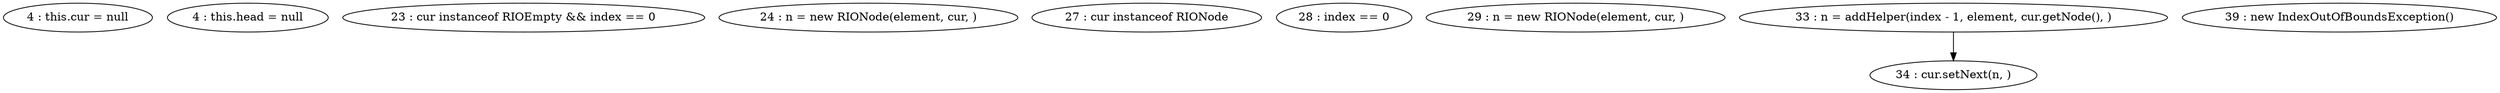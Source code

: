 digraph G {
"4 : this.cur = null"
"4 : this.head = null"
"23 : cur instanceof RIOEmpty && index == 0"
"24 : n = new RIONode(element, cur, )"
"27 : cur instanceof RIONode"
"28 : index == 0"
"29 : n = new RIONode(element, cur, )"
"33 : n = addHelper(index - 1, element, cur.getNode(), )"
"33 : n = addHelper(index - 1, element, cur.getNode(), )" -> "34 : cur.setNext(n, )"
"34 : cur.setNext(n, )"
"39 : new IndexOutOfBoundsException()"
}